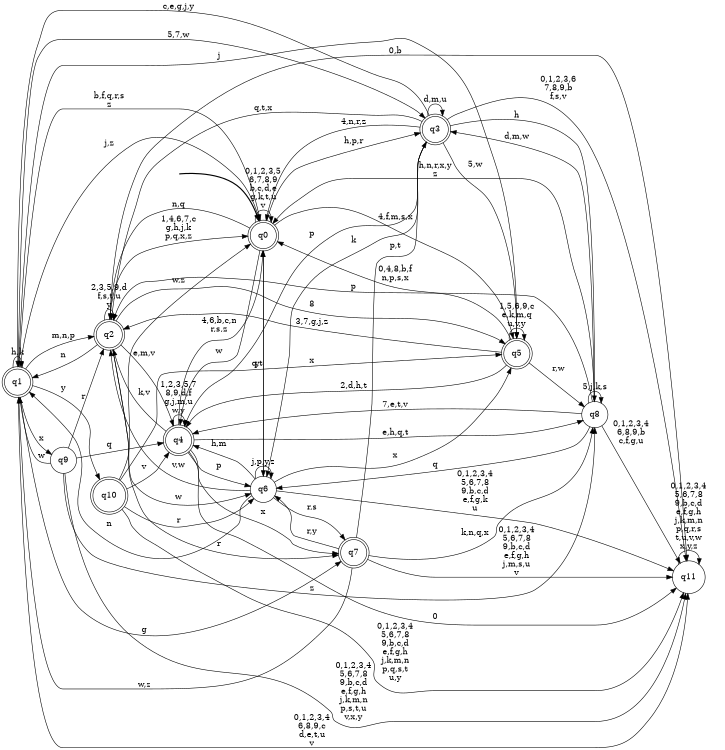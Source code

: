 digraph BlueStar {
__start0 [style = invis, shape = none, label = "", width = 0, height = 0];

rankdir=LR;
size="8,5";

s0 [style="rounded,filled", color="black", fillcolor="white" shape="doublecircle", label="q0"];
s1 [style="rounded,filled", color="black", fillcolor="white" shape="doublecircle", label="q1"];
s2 [style="rounded,filled", color="black", fillcolor="white" shape="doublecircle", label="q2"];
s3 [style="rounded,filled", color="black", fillcolor="white" shape="doublecircle", label="q3"];
s4 [style="rounded,filled", color="black", fillcolor="white" shape="doublecircle", label="q4"];
s5 [style="rounded,filled", color="black", fillcolor="white" shape="doublecircle", label="q5"];
s6 [style="filled", color="black", fillcolor="white" shape="circle", label="q6"];
s7 [style="rounded,filled", color="black", fillcolor="white" shape="doublecircle", label="q7"];
s8 [style="filled", color="black", fillcolor="white" shape="circle", label="q8"];
s9 [style="filled", color="black", fillcolor="white" shape="circle", label="q9"];
s10 [style="rounded,filled", color="black", fillcolor="white" shape="doublecircle", label="q10"];
s11 [style="filled", color="black", fillcolor="white" shape="circle", label="q11"];
subgraph cluster_main { 
	graph [pad=".75", ranksep="0.15", nodesep="0.15"];
	 style=invis; 
	__start0 -> s0 [penwidth=2];
}
s0 -> s0 [label="0,1,2,3,5\n6,7,8,9\nb,c,d,e\ng,k,t,u\nv"];
s0 -> s1 [label="j,z"];
s0 -> s2 [label="n,q"];
s0 -> s3 [label="h,p,r"];
s0 -> s4 [label="w"];
s0 -> s5 [label="4,f,m,s,x"];
s0 -> s6 [label="y"];
s1 -> s0 [label="b,f,q,r,s\nz"];
s1 -> s1 [label="h,k"];
s1 -> s2 [label="m,n,p"];
s1 -> s3 [label="5,7,w"];
s1 -> s5 [label="j"];
s1 -> s7 [label="g"];
s1 -> s9 [label="x"];
s1 -> s10 [label="y"];
s1 -> s11 [label="0,1,2,3,4\n6,8,9,c\nd,e,t,u\nv"];
s2 -> s0 [label="1,4,6,7,c\ng,h,j,k\np,q,x,z"];
s2 -> s1 [label="n"];
s2 -> s2 [label="2,3,5,9,d\nf,s,t,u\ny"];
s2 -> s4 [label="e,m,v"];
s2 -> s5 [label="8"];
s2 -> s6 [label="w"];
s2 -> s7 [label="r"];
s2 -> s11 [label="0,b"];
s3 -> s0 [label="4,n,r,z"];
s3 -> s1 [label="c,e,g,j,y"];
s3 -> s2 [label="q,t,x"];
s3 -> s3 [label="d,m,u"];
s3 -> s4 [label="p"];
s3 -> s5 [label="5,w"];
s3 -> s6 [label="k"];
s3 -> s8 [label="h"];
s3 -> s11 [label="0,1,2,3,6\n7,8,9,b\nf,s,v"];
s4 -> s0 [label="4,6,b,c,n\nr,s,z"];
s4 -> s2 [label="k,v"];
s4 -> s4 [label="1,2,3,5,7\n8,9,d,f\ng,j,m,u\nw,y"];
s4 -> s6 [label="p"];
s4 -> s7 [label="x"];
s4 -> s8 [label="e,h,q,t"];
s4 -> s11 [label="0"];
s5 -> s0 [label="0,4,8,b,f\nn,p,s,x"];
s5 -> s2 [label="3,7,g,j,z"];
s5 -> s4 [label="2,d,h,t"];
s5 -> s5 [label="1,5,6,9,c\ne,k,m,q\nu,v,y"];
s5 -> s8 [label="r,w"];
s6 -> s0 [label="q,t"];
s6 -> s1 [label="n"];
s6 -> s2 [label="v,w"];
s6 -> s4 [label="h,m"];
s6 -> s5 [label="x"];
s6 -> s6 [label="j,p,y,z"];
s6 -> s7 [label="r,s"];
s6 -> s11 [label="0,1,2,3,4\n5,6,7,8\n9,b,c,d\ne,f,g,k\nu"];
s7 -> s1 [label="w,z"];
s7 -> s3 [label="p,t"];
s7 -> s6 [label="r,y"];
s7 -> s8 [label="k,n,q,x"];
s7 -> s11 [label="0,1,2,3,4\n5,6,7,8\n9,b,c,d\ne,f,g,h\nj,m,s,u\nv"];
s8 -> s0 [label="h,n,r,x,y\nz"];
s8 -> s2 [label="p"];
s8 -> s3 [label="d,m,w"];
s8 -> s4 [label="7,e,t,v"];
s8 -> s6 [label="q"];
s8 -> s8 [label="5,j,k,s"];
s8 -> s11 [label="0,1,2,3,4\n6,8,9,b\nc,f,g,u"];
s9 -> s1 [label="w"];
s9 -> s2 [label="r"];
s9 -> s4 [label="q"];
s9 -> s8 [label="z"];
s9 -> s11 [label="0,1,2,3,4\n5,6,7,8\n9,b,c,d\ne,f,g,h\nj,k,m,n\np,s,t,u\nv,x,y"];
s10 -> s0 [label="w,z"];
s10 -> s4 [label="v"];
s10 -> s5 [label="x"];
s10 -> s6 [label="r"];
s10 -> s11 [label="0,1,2,3,4\n5,6,7,8\n9,b,c,d\ne,f,g,h\nj,k,m,n\np,q,s,t\nu,y"];
s11 -> s11 [label="0,1,2,3,4\n5,6,7,8\n9,b,c,d\ne,f,g,h\nj,k,m,n\np,q,r,s\nt,u,v,w\nx,y,z"];

}
